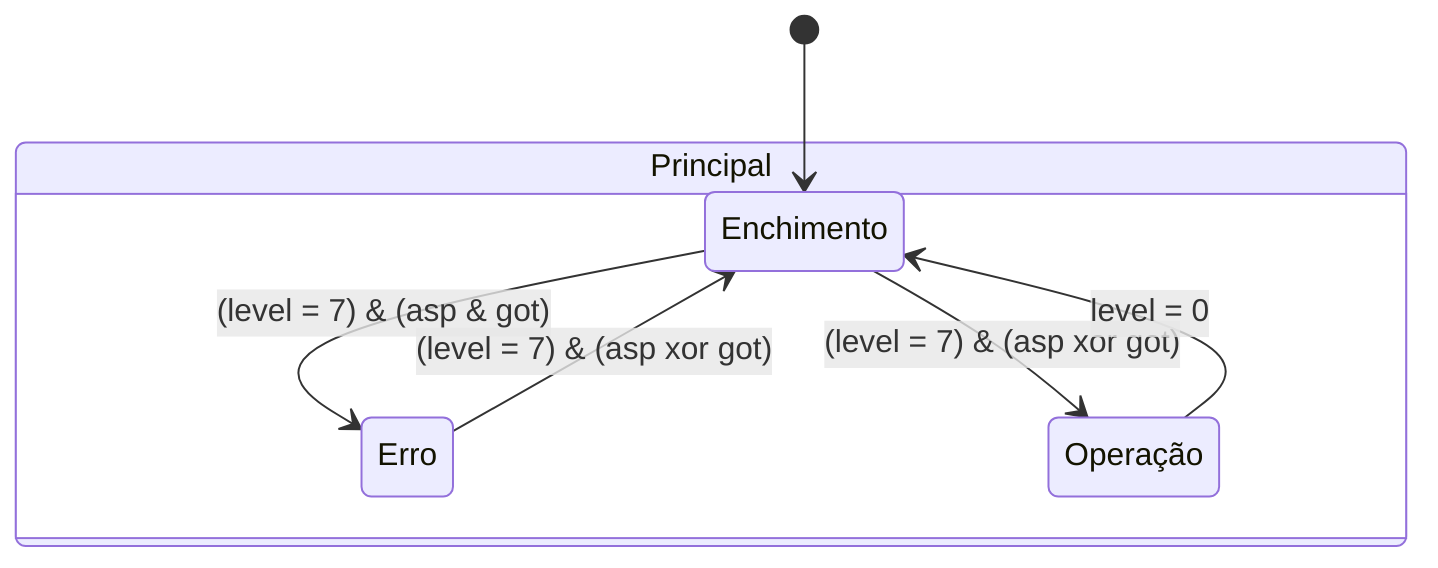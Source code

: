 stateDiagram
    [*] --> Enchimento

    state Principal {
        Enchimento --> Erro: (level = 7) & (asp & got)
        Erro --> Enchimento: (level = 7) & (asp xor got)
        Enchimento --> Operação: (level = 7) & (asp xor got)
        Operação --> Enchimento: level = 0
    }